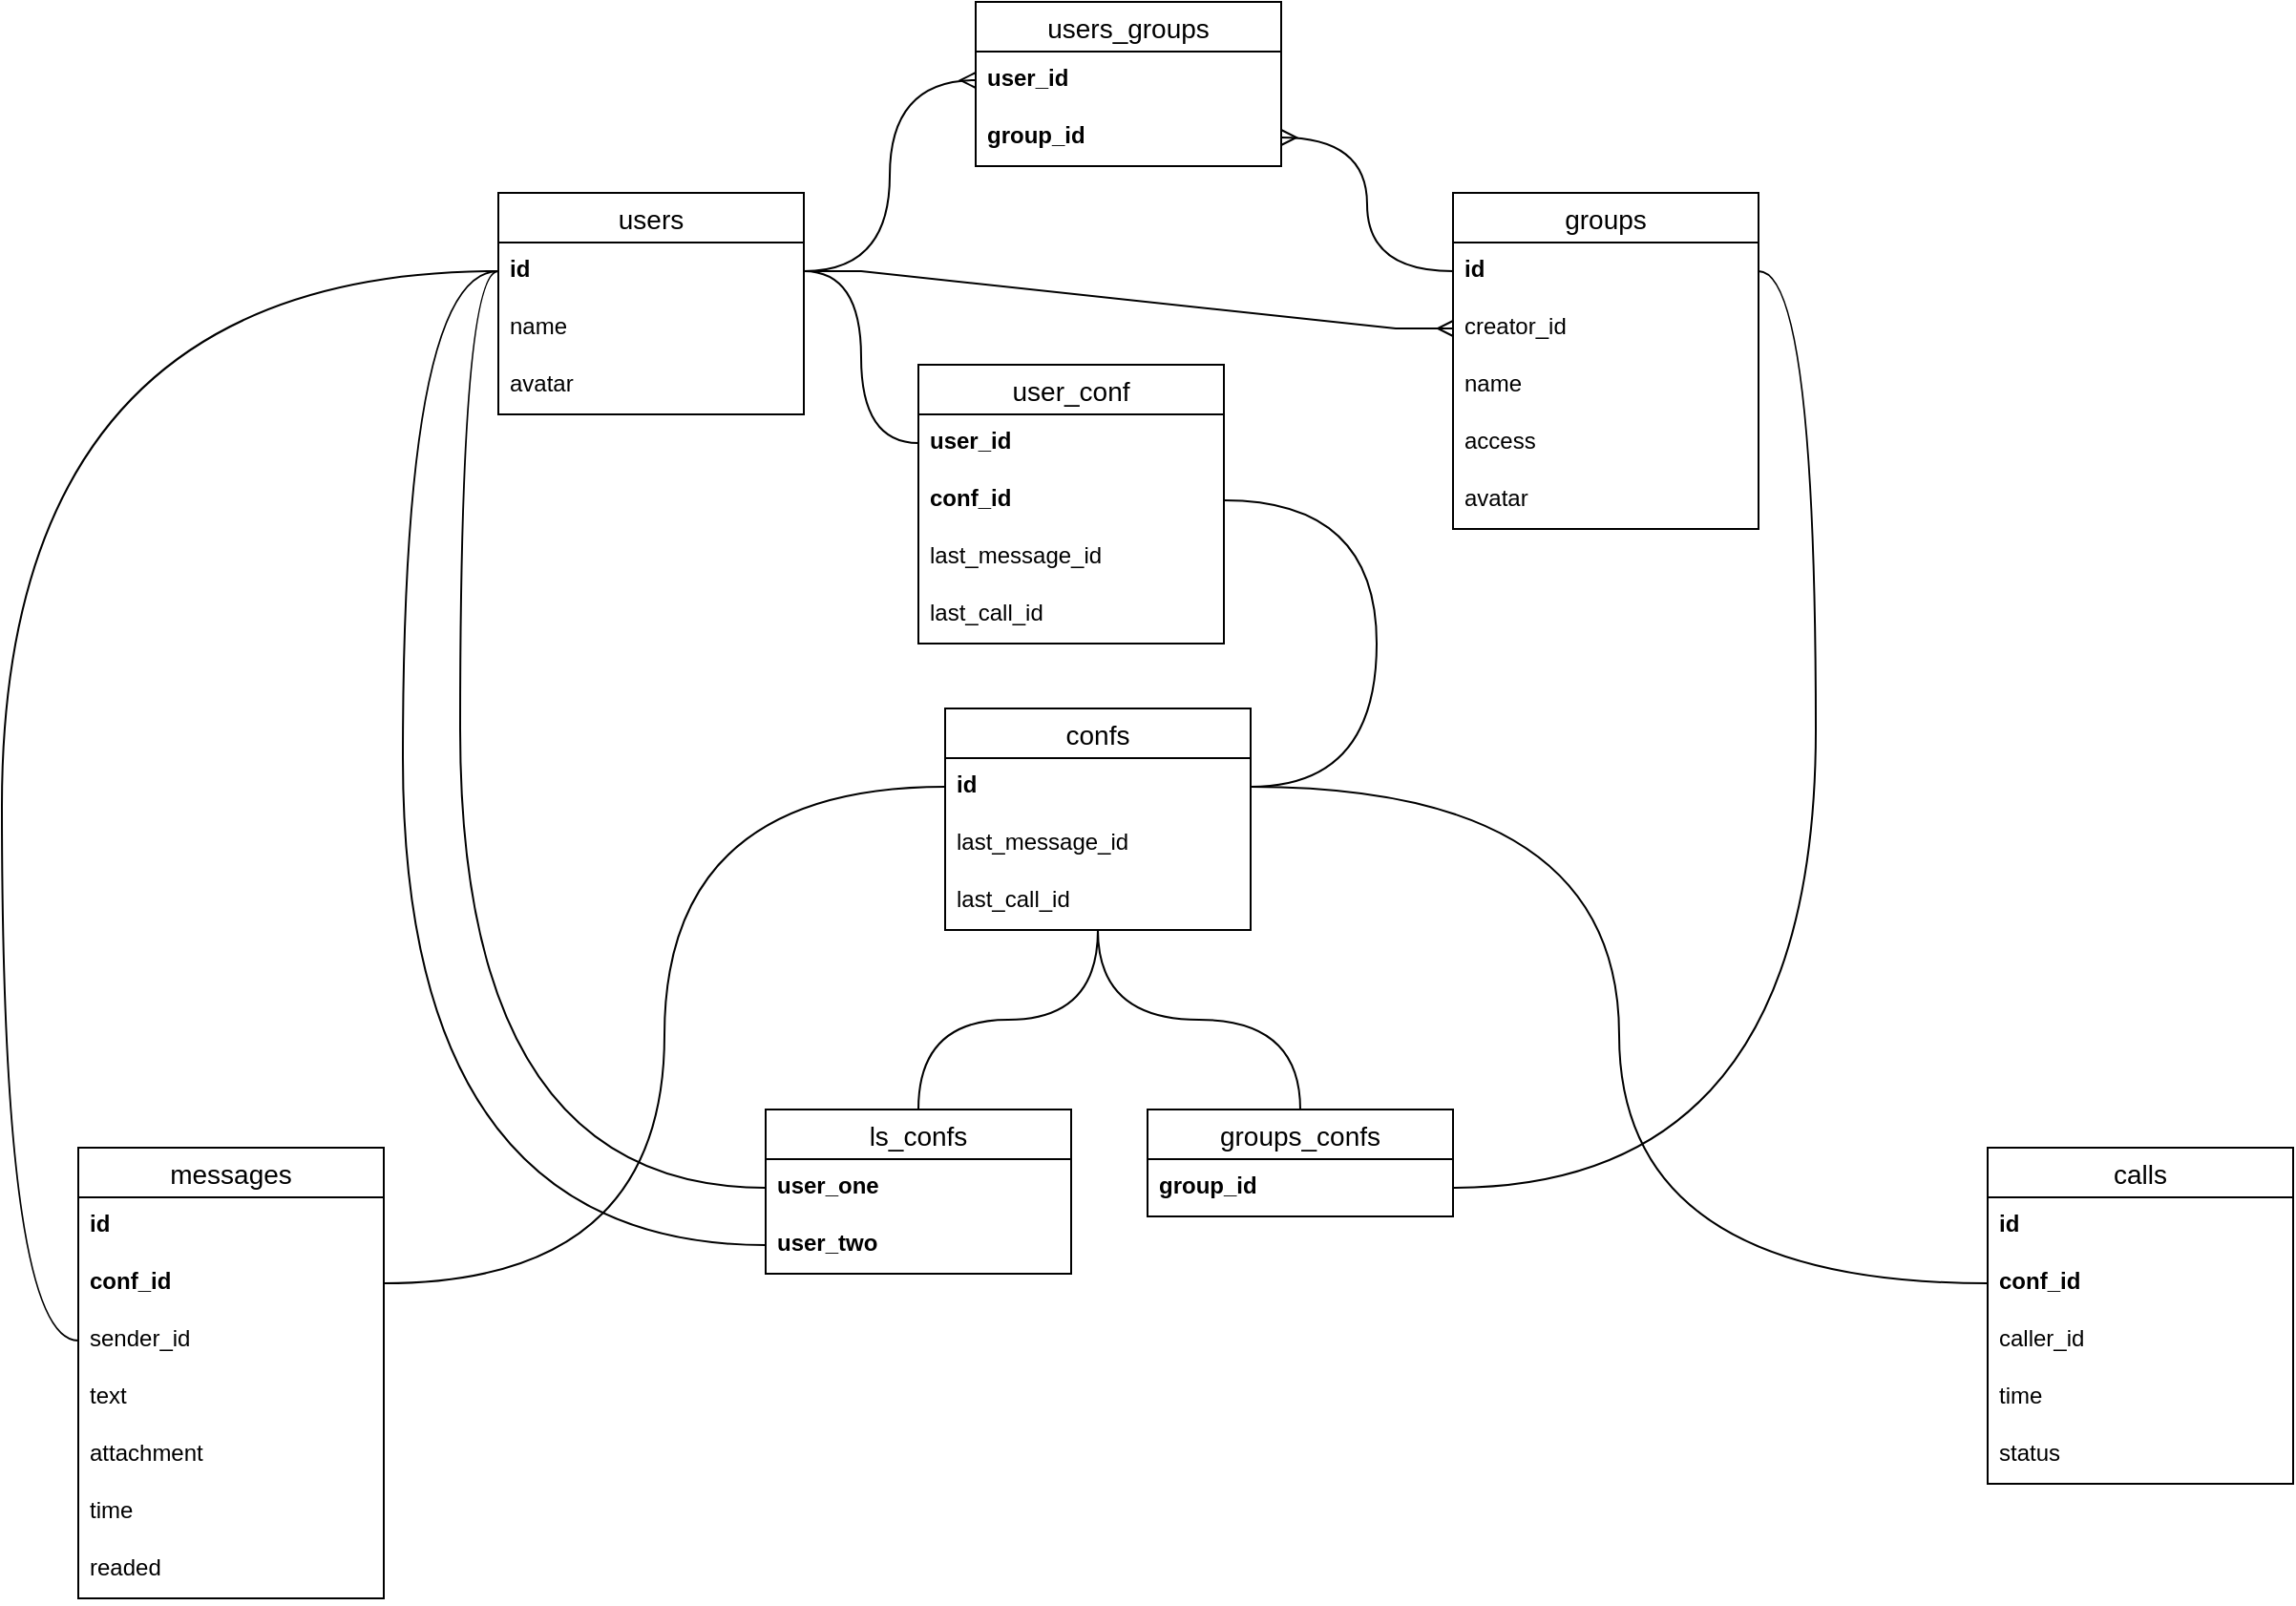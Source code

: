 <mxfile version="14.6.13" type="device"><diagram id="CnyMwkGoMVmQfGjwoNyR" name="Страница 1"><mxGraphModel dx="1543" dy="419" grid="1" gridSize="10" guides="1" tooltips="1" connect="1" arrows="1" fold="1" page="1" pageScale="1" pageWidth="827" pageHeight="1169" math="0" shadow="0"><root><mxCell id="0"/><mxCell id="1" parent="0"/><mxCell id="_v5tzUOasA04oXVKwbpN-6" value="users" style="swimlane;fontStyle=0;childLayout=stackLayout;horizontal=1;startSize=26;horizontalStack=0;resizeParent=1;resizeParentMax=0;resizeLast=0;collapsible=1;marginBottom=0;align=center;fontSize=14;" parent="1" vertex="1"><mxGeometry x="100" y="240" width="160" height="116" as="geometry"/></mxCell><mxCell id="_v5tzUOasA04oXVKwbpN-7" value="id" style="text;strokeColor=none;fillColor=none;spacingLeft=4;spacingRight=4;overflow=hidden;rotatable=0;points=[[0,0.5],[1,0.5]];portConstraint=eastwest;fontSize=12;fontStyle=1" parent="_v5tzUOasA04oXVKwbpN-6" vertex="1"><mxGeometry y="26" width="160" height="30" as="geometry"/></mxCell><mxCell id="_v5tzUOasA04oXVKwbpN-8" value="name" style="text;strokeColor=none;fillColor=none;spacingLeft=4;spacingRight=4;overflow=hidden;rotatable=0;points=[[0,0.5],[1,0.5]];portConstraint=eastwest;fontSize=12;" parent="_v5tzUOasA04oXVKwbpN-6" vertex="1"><mxGeometry y="56" width="160" height="30" as="geometry"/></mxCell><mxCell id="_v5tzUOasA04oXVKwbpN-9" value="avatar" style="text;strokeColor=none;fillColor=none;spacingLeft=4;spacingRight=4;overflow=hidden;rotatable=0;points=[[0,0.5],[1,0.5]];portConstraint=eastwest;fontSize=12;" parent="_v5tzUOasA04oXVKwbpN-6" vertex="1"><mxGeometry y="86" width="160" height="30" as="geometry"/></mxCell><mxCell id="_v5tzUOasA04oXVKwbpN-10" value="groups" style="swimlane;fontStyle=0;childLayout=stackLayout;horizontal=1;startSize=26;horizontalStack=0;resizeParent=1;resizeParentMax=0;resizeLast=0;collapsible=1;marginBottom=0;align=center;fontSize=14;" parent="1" vertex="1"><mxGeometry x="600" y="240" width="160" height="176" as="geometry"/></mxCell><mxCell id="_v5tzUOasA04oXVKwbpN-11" value="id" style="text;strokeColor=none;fillColor=none;spacingLeft=4;spacingRight=4;overflow=hidden;rotatable=0;points=[[0,0.5],[1,0.5]];portConstraint=eastwest;fontSize=12;fontStyle=1" parent="_v5tzUOasA04oXVKwbpN-10" vertex="1"><mxGeometry y="26" width="160" height="30" as="geometry"/></mxCell><mxCell id="_v5tzUOasA04oXVKwbpN-12" value="creator_id" style="text;strokeColor=none;fillColor=none;spacingLeft=4;spacingRight=4;overflow=hidden;rotatable=0;points=[[0,0.5],[1,0.5]];portConstraint=eastwest;fontSize=12;" parent="_v5tzUOasA04oXVKwbpN-10" vertex="1"><mxGeometry y="56" width="160" height="30" as="geometry"/></mxCell><mxCell id="_v5tzUOasA04oXVKwbpN-25" value="name" style="text;strokeColor=none;fillColor=none;spacingLeft=4;spacingRight=4;overflow=hidden;rotatable=0;points=[[0,0.5],[1,0.5]];portConstraint=eastwest;fontSize=12;" parent="_v5tzUOasA04oXVKwbpN-10" vertex="1"><mxGeometry y="86" width="160" height="30" as="geometry"/></mxCell><mxCell id="_v5tzUOasA04oXVKwbpN-26" value="access" style="text;strokeColor=none;fillColor=none;spacingLeft=4;spacingRight=4;overflow=hidden;rotatable=0;points=[[0,0.5],[1,0.5]];portConstraint=eastwest;fontSize=12;" parent="_v5tzUOasA04oXVKwbpN-10" vertex="1"><mxGeometry y="116" width="160" height="30" as="geometry"/></mxCell><mxCell id="_v5tzUOasA04oXVKwbpN-132" value="avatar" style="text;strokeColor=none;fillColor=none;spacingLeft=4;spacingRight=4;overflow=hidden;rotatable=0;points=[[0,0.5],[1,0.5]];portConstraint=eastwest;fontSize=12;" parent="_v5tzUOasA04oXVKwbpN-10" vertex="1"><mxGeometry y="146" width="160" height="30" as="geometry"/></mxCell><mxCell id="_v5tzUOasA04oXVKwbpN-15" value="users_groups" style="swimlane;fontStyle=0;childLayout=stackLayout;horizontal=1;startSize=26;horizontalStack=0;resizeParent=1;resizeParentMax=0;resizeLast=0;collapsible=1;marginBottom=0;align=center;fontSize=14;" parent="1" vertex="1"><mxGeometry x="350" y="140" width="160" height="86" as="geometry"/></mxCell><mxCell id="_v5tzUOasA04oXVKwbpN-16" value="user_id" style="text;strokeColor=none;fillColor=none;spacingLeft=4;spacingRight=4;overflow=hidden;rotatable=0;points=[[0,0.5],[1,0.5]];portConstraint=eastwest;fontSize=12;fontStyle=1" parent="_v5tzUOasA04oXVKwbpN-15" vertex="1"><mxGeometry y="26" width="160" height="30" as="geometry"/></mxCell><mxCell id="_v5tzUOasA04oXVKwbpN-17" value="group_id" style="text;strokeColor=none;fillColor=none;spacingLeft=4;spacingRight=4;overflow=hidden;rotatable=0;points=[[0,0.5],[1,0.5]];portConstraint=eastwest;fontSize=12;fontStyle=1" parent="_v5tzUOasA04oXVKwbpN-15" vertex="1"><mxGeometry y="56" width="160" height="30" as="geometry"/></mxCell><mxCell id="_v5tzUOasA04oXVKwbpN-20" style="edgeStyle=orthogonalEdgeStyle;rounded=0;orthogonalLoop=1;jettySize=auto;html=1;exitX=1;exitY=0.5;exitDx=0;exitDy=0;entryX=0;entryY=0.5;entryDx=0;entryDy=0;endArrow=none;endFill=0;startArrow=ERmany;startFill=0;curved=1;" parent="1" source="_v5tzUOasA04oXVKwbpN-17" target="_v5tzUOasA04oXVKwbpN-11" edge="1"><mxGeometry relative="1" as="geometry"/></mxCell><mxCell id="_v5tzUOasA04oXVKwbpN-22" style="edgeStyle=entityRelationEdgeStyle;rounded=0;orthogonalLoop=1;jettySize=auto;html=1;exitX=0;exitY=0.5;exitDx=0;exitDy=0;entryX=1;entryY=0.5;entryDx=0;entryDy=0;endArrow=none;endFill=0;startArrow=ERmany;startFill=0;" parent="1" source="_v5tzUOasA04oXVKwbpN-12" target="_v5tzUOasA04oXVKwbpN-7" edge="1"><mxGeometry relative="1" as="geometry"/></mxCell><mxCell id="_v5tzUOasA04oXVKwbpN-24" style="edgeStyle=orthogonalEdgeStyle;rounded=0;orthogonalLoop=1;jettySize=auto;html=1;exitX=1;exitY=0.5;exitDx=0;exitDy=0;entryX=0;entryY=0.5;entryDx=0;entryDy=0;startArrow=none;startFill=0;endArrow=ERmany;endFill=0;curved=1;" parent="1" source="_v5tzUOasA04oXVKwbpN-7" target="_v5tzUOasA04oXVKwbpN-16" edge="1"><mxGeometry relative="1" as="geometry"/></mxCell><mxCell id="_v5tzUOasA04oXVKwbpN-27" value="messages" style="swimlane;fontStyle=0;childLayout=stackLayout;horizontal=1;startSize=26;horizontalStack=0;resizeParent=1;resizeParentMax=0;resizeLast=0;collapsible=1;marginBottom=0;align=center;fontSize=14;" parent="1" vertex="1"><mxGeometry x="-120" y="740" width="160" height="236" as="geometry"/></mxCell><mxCell id="_v5tzUOasA04oXVKwbpN-28" value="id" style="text;strokeColor=none;fillColor=none;spacingLeft=4;spacingRight=4;overflow=hidden;rotatable=0;points=[[0,0.5],[1,0.5]];portConstraint=eastwest;fontSize=12;fontStyle=1" parent="_v5tzUOasA04oXVKwbpN-27" vertex="1"><mxGeometry y="26" width="160" height="30" as="geometry"/></mxCell><mxCell id="_v5tzUOasA04oXVKwbpN-83" value="conf_id" style="text;strokeColor=none;fillColor=none;spacingLeft=4;spacingRight=4;overflow=hidden;rotatable=0;points=[[0,0.5],[1,0.5]];portConstraint=eastwest;fontSize=12;fontStyle=1" parent="_v5tzUOasA04oXVKwbpN-27" vertex="1"><mxGeometry y="56" width="160" height="30" as="geometry"/></mxCell><mxCell id="_v5tzUOasA04oXVKwbpN-29" value="sender_id" style="text;strokeColor=none;fillColor=none;spacingLeft=4;spacingRight=4;overflow=hidden;rotatable=0;points=[[0,0.5],[1,0.5]];portConstraint=eastwest;fontSize=12;" parent="_v5tzUOasA04oXVKwbpN-27" vertex="1"><mxGeometry y="86" width="160" height="30" as="geometry"/></mxCell><mxCell id="_v5tzUOasA04oXVKwbpN-30" value="text" style="text;strokeColor=none;fillColor=none;spacingLeft=4;spacingRight=4;overflow=hidden;rotatable=0;points=[[0,0.5],[1,0.5]];portConstraint=eastwest;fontSize=12;" parent="_v5tzUOasA04oXVKwbpN-27" vertex="1"><mxGeometry y="116" width="160" height="30" as="geometry"/></mxCell><mxCell id="_v5tzUOasA04oXVKwbpN-39" value="attachment" style="text;strokeColor=none;fillColor=none;spacingLeft=4;spacingRight=4;overflow=hidden;rotatable=0;points=[[0,0.5],[1,0.5]];portConstraint=eastwest;fontSize=12;" parent="_v5tzUOasA04oXVKwbpN-27" vertex="1"><mxGeometry y="146" width="160" height="30" as="geometry"/></mxCell><mxCell id="_v5tzUOasA04oXVKwbpN-50" value="time" style="text;strokeColor=none;fillColor=none;spacingLeft=4;spacingRight=4;overflow=hidden;rotatable=0;points=[[0,0.5],[1,0.5]];portConstraint=eastwest;fontSize=12;" parent="_v5tzUOasA04oXVKwbpN-27" vertex="1"><mxGeometry y="176" width="160" height="30" as="geometry"/></mxCell><mxCell id="_v5tzUOasA04oXVKwbpN-68" value="readed" style="text;strokeColor=none;fillColor=none;spacingLeft=4;spacingRight=4;overflow=hidden;rotatable=0;points=[[0,0.5],[1,0.5]];portConstraint=eastwest;fontSize=12;" parent="_v5tzUOasA04oXVKwbpN-27" vertex="1"><mxGeometry y="206" width="160" height="30" as="geometry"/></mxCell><mxCell id="_v5tzUOasA04oXVKwbpN-129" style="edgeStyle=orthogonalEdgeStyle;curved=1;rounded=0;orthogonalLoop=1;jettySize=auto;html=1;startArrow=none;startFill=0;endArrow=none;endFill=0;" parent="1" source="_v5tzUOasA04oXVKwbpN-74" target="_v5tzUOasA04oXVKwbpN-117" edge="1"><mxGeometry relative="1" as="geometry"/></mxCell><mxCell id="_v5tzUOasA04oXVKwbpN-74" value="confs" style="swimlane;fontStyle=0;childLayout=stackLayout;horizontal=1;startSize=26;horizontalStack=0;resizeParent=1;resizeParentMax=0;resizeLast=0;collapsible=1;marginBottom=0;align=center;fontSize=14;" parent="1" vertex="1"><mxGeometry x="334" y="510" width="160" height="116" as="geometry"/></mxCell><mxCell id="_v5tzUOasA04oXVKwbpN-75" value="id" style="text;strokeColor=none;fillColor=none;spacingLeft=4;spacingRight=4;overflow=hidden;rotatable=0;points=[[0,0.5],[1,0.5]];portConstraint=eastwest;fontSize=12;fontStyle=1" parent="_v5tzUOasA04oXVKwbpN-74" vertex="1"><mxGeometry y="26" width="160" height="30" as="geometry"/></mxCell><mxCell id="_v5tzUOasA04oXVKwbpN-97" value="last_message_id" style="text;strokeColor=none;fillColor=none;spacingLeft=4;spacingRight=4;overflow=hidden;rotatable=0;points=[[0,0.5],[1,0.5]];portConstraint=eastwest;fontSize=12;fontStyle=0" parent="_v5tzUOasA04oXVKwbpN-74" vertex="1"><mxGeometry y="56" width="160" height="30" as="geometry"/></mxCell><mxCell id="_v5tzUOasA04oXVKwbpN-102" value="last_call_id" style="text;strokeColor=none;fillColor=none;spacingLeft=4;spacingRight=4;overflow=hidden;rotatable=0;points=[[0,0.5],[1,0.5]];portConstraint=eastwest;fontSize=12;fontStyle=0" parent="_v5tzUOasA04oXVKwbpN-74" vertex="1"><mxGeometry y="86" width="160" height="30" as="geometry"/></mxCell><mxCell id="_v5tzUOasA04oXVKwbpN-88" value="calls" style="swimlane;fontStyle=0;childLayout=stackLayout;horizontal=1;startSize=26;horizontalStack=0;resizeParent=1;resizeParentMax=0;resizeLast=0;collapsible=1;marginBottom=0;align=center;fontSize=14;" parent="1" vertex="1"><mxGeometry x="880" y="740" width="160" height="176" as="geometry"/></mxCell><mxCell id="_v5tzUOasA04oXVKwbpN-89" value="id" style="text;strokeColor=none;fillColor=none;spacingLeft=4;spacingRight=4;overflow=hidden;rotatable=0;points=[[0,0.5],[1,0.5]];portConstraint=eastwest;fontSize=12;fontStyle=1" parent="_v5tzUOasA04oXVKwbpN-88" vertex="1"><mxGeometry y="26" width="160" height="30" as="geometry"/></mxCell><mxCell id="_v5tzUOasA04oXVKwbpN-99" value="conf_id" style="text;strokeColor=none;fillColor=none;spacingLeft=4;spacingRight=4;overflow=hidden;rotatable=0;points=[[0,0.5],[1,0.5]];portConstraint=eastwest;fontSize=12;fontStyle=1" parent="_v5tzUOasA04oXVKwbpN-88" vertex="1"><mxGeometry y="56" width="160" height="30" as="geometry"/></mxCell><mxCell id="_v5tzUOasA04oXVKwbpN-90" value="caller_id" style="text;strokeColor=none;fillColor=none;spacingLeft=4;spacingRight=4;overflow=hidden;rotatable=0;points=[[0,0.5],[1,0.5]];portConstraint=eastwest;fontSize=12;" parent="_v5tzUOasA04oXVKwbpN-88" vertex="1"><mxGeometry y="86" width="160" height="30" as="geometry"/></mxCell><mxCell id="_v5tzUOasA04oXVKwbpN-93" value="time" style="text;strokeColor=none;fillColor=none;spacingLeft=4;spacingRight=4;overflow=hidden;rotatable=0;points=[[0,0.5],[1,0.5]];portConstraint=eastwest;fontSize=12;" parent="_v5tzUOasA04oXVKwbpN-88" vertex="1"><mxGeometry y="116" width="160" height="30" as="geometry"/></mxCell><mxCell id="OshmlIJ3fgso-CTv6hU2-1" value="status" style="text;strokeColor=none;fillColor=none;spacingLeft=4;spacingRight=4;overflow=hidden;rotatable=0;points=[[0,0.5],[1,0.5]];portConstraint=eastwest;fontSize=12;" vertex="1" parent="_v5tzUOasA04oXVKwbpN-88"><mxGeometry y="146" width="160" height="30" as="geometry"/></mxCell><mxCell id="_v5tzUOasA04oXVKwbpN-100" style="edgeStyle=orthogonalEdgeStyle;curved=1;rounded=0;orthogonalLoop=1;jettySize=auto;html=1;exitX=0;exitY=0.5;exitDx=0;exitDy=0;entryX=1;entryY=0.5;entryDx=0;entryDy=0;startArrow=none;startFill=0;endArrow=none;endFill=0;" parent="1" source="_v5tzUOasA04oXVKwbpN-99" target="_v5tzUOasA04oXVKwbpN-75" edge="1"><mxGeometry relative="1" as="geometry"/></mxCell><mxCell id="_v5tzUOasA04oXVKwbpN-101" style="edgeStyle=orthogonalEdgeStyle;curved=1;rounded=0;orthogonalLoop=1;jettySize=auto;html=1;exitX=1;exitY=0.5;exitDx=0;exitDy=0;entryX=0;entryY=0.5;entryDx=0;entryDy=0;startArrow=none;startFill=0;endArrow=none;endFill=0;" parent="1" source="_v5tzUOasA04oXVKwbpN-83" target="_v5tzUOasA04oXVKwbpN-75" edge="1"><mxGeometry relative="1" as="geometry"/></mxCell><mxCell id="_v5tzUOasA04oXVKwbpN-107" value="user_conf" style="swimlane;fontStyle=0;childLayout=stackLayout;horizontal=1;startSize=26;horizontalStack=0;resizeParent=1;resizeParentMax=0;resizeLast=0;collapsible=1;marginBottom=0;align=center;fontSize=14;" parent="1" vertex="1"><mxGeometry x="320" y="330" width="160" height="146" as="geometry"/></mxCell><mxCell id="_v5tzUOasA04oXVKwbpN-108" value="user_id" style="text;strokeColor=none;fillColor=none;spacingLeft=4;spacingRight=4;overflow=hidden;rotatable=0;points=[[0,0.5],[1,0.5]];portConstraint=eastwest;fontSize=12;fontStyle=1" parent="_v5tzUOasA04oXVKwbpN-107" vertex="1"><mxGeometry y="26" width="160" height="30" as="geometry"/></mxCell><mxCell id="_v5tzUOasA04oXVKwbpN-122" value="conf_id" style="text;strokeColor=none;fillColor=none;spacingLeft=4;spacingRight=4;overflow=hidden;rotatable=0;points=[[0,0.5],[1,0.5]];portConstraint=eastwest;fontSize=12;fontStyle=1" parent="_v5tzUOasA04oXVKwbpN-107" vertex="1"><mxGeometry y="56" width="160" height="30" as="geometry"/></mxCell><mxCell id="_v5tzUOasA04oXVKwbpN-125" value="last_message_id" style="text;strokeColor=none;fillColor=none;spacingLeft=4;spacingRight=4;overflow=hidden;rotatable=0;points=[[0,0.5],[1,0.5]];portConstraint=eastwest;fontSize=12;fontStyle=0" parent="_v5tzUOasA04oXVKwbpN-107" vertex="1"><mxGeometry y="86" width="160" height="30" as="geometry"/></mxCell><mxCell id="_v5tzUOasA04oXVKwbpN-127" value="last_call_id" style="text;strokeColor=none;fillColor=none;spacingLeft=4;spacingRight=4;overflow=hidden;rotatable=0;points=[[0,0.5],[1,0.5]];portConstraint=eastwest;fontSize=12;fontStyle=0" parent="_v5tzUOasA04oXVKwbpN-107" vertex="1"><mxGeometry y="116" width="160" height="30" as="geometry"/></mxCell><mxCell id="_v5tzUOasA04oXVKwbpN-116" style="edgeStyle=orthogonalEdgeStyle;curved=1;rounded=0;orthogonalLoop=1;jettySize=auto;html=1;startArrow=none;startFill=0;endArrow=none;endFill=0;" parent="1" source="_v5tzUOasA04oXVKwbpN-111" target="_v5tzUOasA04oXVKwbpN-74" edge="1"><mxGeometry relative="1" as="geometry"/></mxCell><mxCell id="_v5tzUOasA04oXVKwbpN-111" value="ls_confs" style="swimlane;fontStyle=0;childLayout=stackLayout;horizontal=1;startSize=26;horizontalStack=0;resizeParent=1;resizeParentMax=0;resizeLast=0;collapsible=1;marginBottom=0;align=center;fontSize=14;" parent="1" vertex="1"><mxGeometry x="240" y="720" width="160" height="86" as="geometry"/></mxCell><mxCell id="_v5tzUOasA04oXVKwbpN-112" value="user_one" style="text;strokeColor=none;fillColor=none;spacingLeft=4;spacingRight=4;overflow=hidden;rotatable=0;points=[[0,0.5],[1,0.5]];portConstraint=eastwest;fontSize=12;fontStyle=1" parent="_v5tzUOasA04oXVKwbpN-111" vertex="1"><mxGeometry y="26" width="160" height="30" as="geometry"/></mxCell><mxCell id="_v5tzUOasA04oXVKwbpN-119" value="user_two" style="text;strokeColor=none;fillColor=none;spacingLeft=4;spacingRight=4;overflow=hidden;rotatable=0;points=[[0,0.5],[1,0.5]];portConstraint=eastwest;fontSize=12;fontStyle=1" parent="_v5tzUOasA04oXVKwbpN-111" vertex="1"><mxGeometry y="56" width="160" height="30" as="geometry"/></mxCell><mxCell id="_v5tzUOasA04oXVKwbpN-117" value="groups_confs" style="swimlane;fontStyle=0;childLayout=stackLayout;horizontal=1;startSize=26;horizontalStack=0;resizeParent=1;resizeParentMax=0;resizeLast=0;collapsible=1;marginBottom=0;align=center;fontSize=14;" parent="1" vertex="1"><mxGeometry x="440" y="720" width="160" height="56" as="geometry"/></mxCell><mxCell id="_v5tzUOasA04oXVKwbpN-118" value="group_id" style="text;strokeColor=none;fillColor=none;spacingLeft=4;spacingRight=4;overflow=hidden;rotatable=0;points=[[0,0.5],[1,0.5]];portConstraint=eastwest;fontSize=12;fontStyle=1" parent="_v5tzUOasA04oXVKwbpN-117" vertex="1"><mxGeometry y="26" width="160" height="30" as="geometry"/></mxCell><mxCell id="_v5tzUOasA04oXVKwbpN-120" style="edgeStyle=orthogonalEdgeStyle;curved=1;rounded=0;orthogonalLoop=1;jettySize=auto;html=1;exitX=0;exitY=0.5;exitDx=0;exitDy=0;entryX=0;entryY=0.5;entryDx=0;entryDy=0;startArrow=none;startFill=0;endArrow=none;endFill=0;" parent="1" source="_v5tzUOasA04oXVKwbpN-112" target="_v5tzUOasA04oXVKwbpN-7" edge="1"><mxGeometry relative="1" as="geometry"/></mxCell><mxCell id="_v5tzUOasA04oXVKwbpN-121" style="edgeStyle=orthogonalEdgeStyle;curved=1;rounded=0;orthogonalLoop=1;jettySize=auto;html=1;exitX=0;exitY=0.5;exitDx=0;exitDy=0;entryX=0;entryY=0.5;entryDx=0;entryDy=0;startArrow=none;startFill=0;endArrow=none;endFill=0;" parent="1" source="_v5tzUOasA04oXVKwbpN-119" target="_v5tzUOasA04oXVKwbpN-7" edge="1"><mxGeometry relative="1" as="geometry"><Array as="points"><mxPoint x="50" y="791"/><mxPoint x="50" y="281"/></Array></mxGeometry></mxCell><mxCell id="_v5tzUOasA04oXVKwbpN-124" style="edgeStyle=orthogonalEdgeStyle;curved=1;rounded=0;orthogonalLoop=1;jettySize=auto;html=1;exitX=1;exitY=0.5;exitDx=0;exitDy=0;entryX=1;entryY=0.5;entryDx=0;entryDy=0;startArrow=none;startFill=0;endArrow=none;endFill=0;" parent="1" source="_v5tzUOasA04oXVKwbpN-122" target="_v5tzUOasA04oXVKwbpN-75" edge="1"><mxGeometry relative="1" as="geometry"><Array as="points"><mxPoint x="560" y="401"/><mxPoint x="560" y="551"/></Array></mxGeometry></mxCell><mxCell id="_v5tzUOasA04oXVKwbpN-128" style="edgeStyle=orthogonalEdgeStyle;curved=1;rounded=0;orthogonalLoop=1;jettySize=auto;html=1;exitX=0;exitY=0.5;exitDx=0;exitDy=0;entryX=1;entryY=0.5;entryDx=0;entryDy=0;startArrow=none;startFill=0;endArrow=none;endFill=0;" parent="1" source="_v5tzUOasA04oXVKwbpN-108" target="_v5tzUOasA04oXVKwbpN-7" edge="1"><mxGeometry relative="1" as="geometry"/></mxCell><mxCell id="_v5tzUOasA04oXVKwbpN-131" style="edgeStyle=orthogonalEdgeStyle;curved=1;rounded=0;orthogonalLoop=1;jettySize=auto;html=1;entryX=1;entryY=0.5;entryDx=0;entryDy=0;startArrow=none;startFill=0;endArrow=none;endFill=0;" parent="1" source="_v5tzUOasA04oXVKwbpN-118" target="_v5tzUOasA04oXVKwbpN-11" edge="1"><mxGeometry relative="1" as="geometry"><Array as="points"><mxPoint x="790" y="761"/><mxPoint x="790" y="281"/></Array></mxGeometry></mxCell><mxCell id="_v5tzUOasA04oXVKwbpN-133" style="edgeStyle=orthogonalEdgeStyle;curved=1;rounded=0;orthogonalLoop=1;jettySize=auto;html=1;exitX=0;exitY=0.5;exitDx=0;exitDy=0;entryX=0;entryY=0.5;entryDx=0;entryDy=0;startArrow=none;startFill=0;endArrow=none;endFill=0;" parent="1" source="_v5tzUOasA04oXVKwbpN-29" target="_v5tzUOasA04oXVKwbpN-7" edge="1"><mxGeometry relative="1" as="geometry"><Array as="points"><mxPoint x="-160" y="841"/><mxPoint x="-160" y="281"/></Array></mxGeometry></mxCell></root></mxGraphModel></diagram></mxfile>